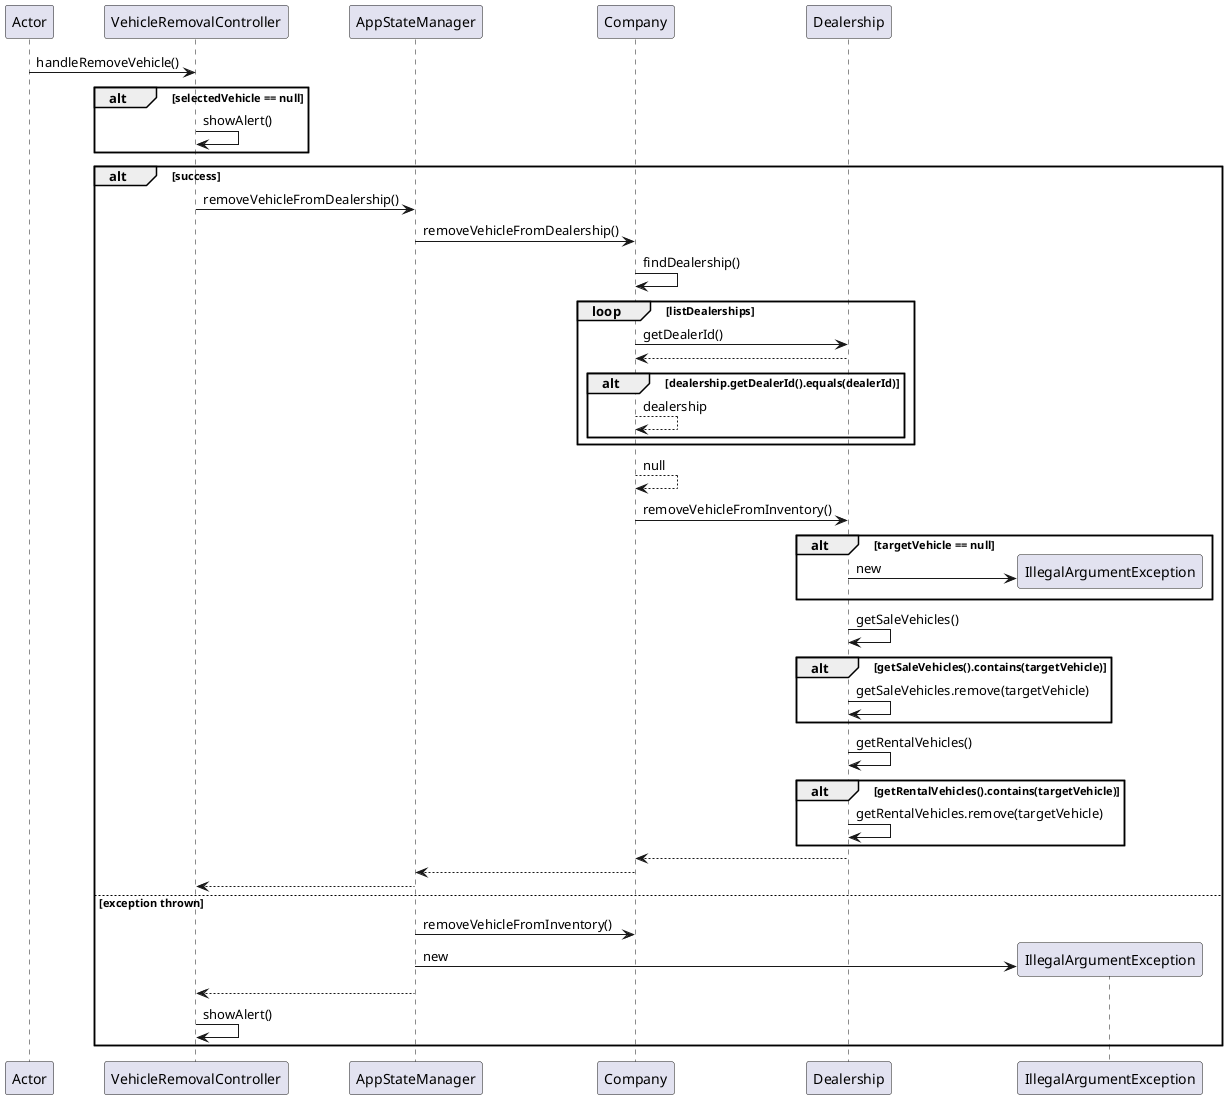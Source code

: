 @startuml
participant Actor
Actor -> VehicleRemovalController : handleRemoveVehicle()
alt selectedVehicle == null
    VehicleRemovalController -> VehicleRemovalController : showAlert()
end
alt success
VehicleRemovalController -> AppStateManager : removeVehicleFromDealership()
AppStateManager -> Company : removeVehicleFromDealership()
Company -> Company : findDealership()
loop listDealerships
    Company -> Dealership : getDealerId()
    Dealership --> Company
    alt dealership.getDealerId().equals(dealerId)
        Company --> Company: dealership
    end
end
Company --> Company: null
Company -> Dealership : removeVehicleFromInventory()
alt targetVehicle == null
    create IllegalArgumentException
    Dealership -> IllegalArgumentException:new
end
Dealership -> Dealership : getSaleVehicles()
alt getSaleVehicles().contains(targetVehicle)
    Dealership -> Dealership : getSaleVehicles.remove(targetVehicle)
end
Dealership -> Dealership : getRentalVehicles()
alt getRentalVehicles().contains(targetVehicle)
    Dealership -> Dealership : getRentalVehicles.remove(targetVehicle)
end
Dealership --> Company
Company --> AppStateManager
AppStateManager --> VehicleRemovalController
else exception thrown
    AppStateManager -> Company: removeVehicleFromInventory()
    create IllegalArgumentException
    AppStateManager -> IllegalArgumentException: new
    AppStateManager --> VehicleRemovalController:
    VehicleRemovalController -> VehicleRemovalController : showAlert()
end
@enduml